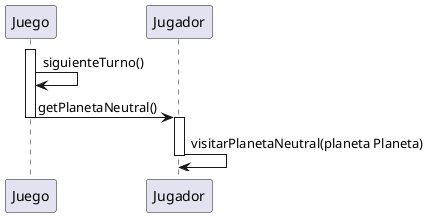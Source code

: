 @startuml
participant Juego
participant Jugador


activate Juego
deactivate Juego
Juego -> Juego: siguienteTurno()
Juego -> Jugador: getPlanetaNeutral()
deactivate Juego
activate Jugador
Jugador -> Jugador: visitarPlanetaNeutral(planeta Planeta)
deactivate Jugador
@enduml
